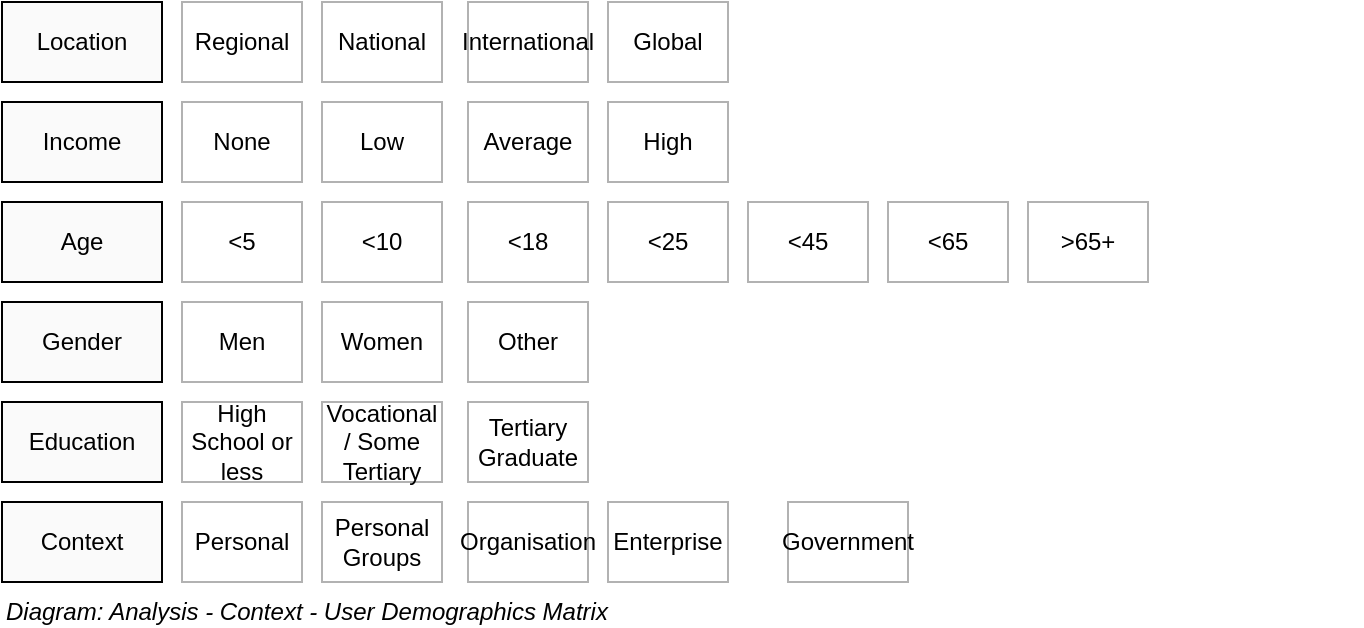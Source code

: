 <mxfile version="18.0.2" type="google"><diagram id="soazznC1tp6qN1Er3M_9" name="Context/Market Demographics"><mxGraphModel grid="1" page="1" gridSize="10" guides="1" tooltips="1" connect="1" arrows="1" fold="1" pageScale="1" pageWidth="827" pageHeight="1169" math="0" shadow="0"><root><mxCell id="WUpNR-s6P2ynB3ofU_-0-0"/><mxCell id="WUpNR-s6P2ynB3ofU_-0-1" value="Boxes and Lines" style="" parent="WUpNR-s6P2ynB3ofU_-0-0"/><mxCell id="0LC9tk6PH_DUXrRVonus-1" value="Income" style="rounded=0;whiteSpace=wrap;html=1;shadow=0;glass=0;comic=0;strokeColor=default;fillColor=#FAFAFA;fontSize=12;align=center;" vertex="1" parent="WUpNR-s6P2ynB3ofU_-0-1"><mxGeometry x="120.0" y="170" width="80" height="40" as="geometry"/></mxCell><mxCell id="0LC9tk6PH_DUXrRVonus-2" value="Gender" style="rounded=0;whiteSpace=wrap;html=1;shadow=0;glass=0;comic=0;strokeColor=default;fillColor=#FAFAFA;fontSize=12;align=center;" vertex="1" parent="WUpNR-s6P2ynB3ofU_-0-1"><mxGeometry x="120.0" y="270" width="80" height="40" as="geometry"/></mxCell><mxCell id="0LC9tk6PH_DUXrRVonus-3" value="Age" style="rounded=0;whiteSpace=wrap;html=1;shadow=0;glass=0;comic=0;strokeColor=default;fillColor=#FAFAFA;fontSize=12;align=center;" vertex="1" parent="WUpNR-s6P2ynB3ofU_-0-1"><mxGeometry x="120.0" y="220" width="80" height="40" as="geometry"/></mxCell><mxCell id="0LC9tk6PH_DUXrRVonus-4" value="Location" style="rounded=0;whiteSpace=wrap;html=1;shadow=0;glass=0;comic=0;strokeColor=default;fillColor=#FAFAFA;fontSize=12;align=center;" vertex="1" parent="WUpNR-s6P2ynB3ofU_-0-1"><mxGeometry x="120.0" y="120" width="80" height="40" as="geometry"/></mxCell><mxCell id="0LC9tk6PH_DUXrRVonus-5" value="Education" style="rounded=0;whiteSpace=wrap;html=1;shadow=0;glass=0;comic=0;strokeColor=default;fillColor=#FAFAFA;fontSize=12;align=center;" vertex="1" parent="WUpNR-s6P2ynB3ofU_-0-1"><mxGeometry x="120.0" y="320" width="80" height="40" as="geometry"/></mxCell><mxCell id="0LC9tk6PH_DUXrRVonus-6" value="Context" style="rounded=0;whiteSpace=wrap;html=1;shadow=0;glass=0;comic=0;strokeColor=default;fillColor=#FAFAFA;fontSize=12;align=center;" vertex="1" parent="WUpNR-s6P2ynB3ofU_-0-1"><mxGeometry x="120.0" y="370" width="80" height="40" as="geometry"/></mxCell><mxCell id="0LC9tk6PH_DUXrRVonus-7" value="Regional" style="rounded=0;whiteSpace=wrap;html=1;shadow=0;glass=0;comic=0;strokeColor=default;fillColor=none;fontSize=12;opacity=30;align=center;" vertex="1" parent="WUpNR-s6P2ynB3ofU_-0-1"><mxGeometry x="210.0" y="120" width="60" height="40" as="geometry"/></mxCell><mxCell id="0LC9tk6PH_DUXrRVonus-8" value="National" style="rounded=0;whiteSpace=wrap;html=1;shadow=0;glass=0;comic=0;strokeColor=default;fillColor=none;fontSize=12;opacity=30;align=center;" vertex="1" parent="WUpNR-s6P2ynB3ofU_-0-1"><mxGeometry x="280.0" y="120" width="60" height="40" as="geometry"/></mxCell><mxCell id="0LC9tk6PH_DUXrRVonus-9" value="International" style="rounded=0;whiteSpace=wrap;html=1;shadow=0;glass=0;comic=0;strokeColor=default;fillColor=none;fontSize=12;opacity=30;align=center;" vertex="1" parent="WUpNR-s6P2ynB3ofU_-0-1"><mxGeometry x="353.0" y="120" width="60" height="40" as="geometry"/></mxCell><mxCell id="0LC9tk6PH_DUXrRVonus-10" value="Global" style="rounded=0;whiteSpace=wrap;html=1;shadow=0;glass=0;comic=0;strokeColor=default;fillColor=none;fontSize=12;opacity=30;align=center;" vertex="1" parent="WUpNR-s6P2ynB3ofU_-0-1"><mxGeometry x="423.0" y="120" width="60" height="40" as="geometry"/></mxCell><mxCell id="0LC9tk6PH_DUXrRVonus-11" value="None" style="rounded=0;whiteSpace=wrap;html=1;shadow=0;glass=0;comic=0;strokeColor=default;fillColor=none;fontSize=12;opacity=30;align=center;" vertex="1" parent="WUpNR-s6P2ynB3ofU_-0-1"><mxGeometry x="210.0" y="170" width="60" height="40" as="geometry"/></mxCell><mxCell id="0LC9tk6PH_DUXrRVonus-12" value="Average" style="rounded=0;whiteSpace=wrap;html=1;shadow=0;glass=0;comic=0;strokeColor=default;fillColor=none;fontSize=12;opacity=30;align=center;" vertex="1" parent="WUpNR-s6P2ynB3ofU_-0-1"><mxGeometry x="353.0" y="170" width="60" height="40" as="geometry"/></mxCell><mxCell id="0LC9tk6PH_DUXrRVonus-13" value="Low" style="rounded=0;whiteSpace=wrap;html=1;shadow=0;glass=0;comic=0;strokeColor=default;fillColor=none;fontSize=12;opacity=30;align=center;" vertex="1" parent="WUpNR-s6P2ynB3ofU_-0-1"><mxGeometry x="280.0" y="170" width="60" height="40" as="geometry"/></mxCell><mxCell id="0LC9tk6PH_DUXrRVonus-14" value="High" style="rounded=0;whiteSpace=wrap;html=1;shadow=0;glass=0;comic=0;strokeColor=default;fillColor=none;fontSize=12;opacity=30;align=center;" vertex="1" parent="WUpNR-s6P2ynB3ofU_-0-1"><mxGeometry x="423.0" y="170" width="60" height="40" as="geometry"/></mxCell><mxCell id="0LC9tk6PH_DUXrRVonus-15" value="&amp;lt;5" style="rounded=0;whiteSpace=wrap;html=1;shadow=0;glass=0;comic=0;strokeColor=default;fillColor=none;fontSize=12;opacity=30;align=center;" vertex="1" parent="WUpNR-s6P2ynB3ofU_-0-1"><mxGeometry x="210.0" y="220" width="60" height="40" as="geometry"/></mxCell><mxCell id="0LC9tk6PH_DUXrRVonus-16" value="&amp;lt;10" style="rounded=0;whiteSpace=wrap;html=1;shadow=0;glass=0;comic=0;strokeColor=default;fillColor=none;fontSize=12;opacity=30;align=center;" vertex="1" parent="WUpNR-s6P2ynB3ofU_-0-1"><mxGeometry x="280.0" y="220" width="60" height="40" as="geometry"/></mxCell><mxCell id="0LC9tk6PH_DUXrRVonus-17" value="&amp;lt;18" style="rounded=0;whiteSpace=wrap;html=1;shadow=0;glass=0;comic=0;strokeColor=default;fillColor=none;fontSize=12;opacity=30;align=center;" vertex="1" parent="WUpNR-s6P2ynB3ofU_-0-1"><mxGeometry x="353.0" y="220" width="60" height="40" as="geometry"/></mxCell><mxCell id="0LC9tk6PH_DUXrRVonus-18" value="&amp;lt;25" style="rounded=0;whiteSpace=wrap;html=1;shadow=0;glass=0;comic=0;strokeColor=default;fillColor=none;fontSize=12;opacity=30;align=center;" vertex="1" parent="WUpNR-s6P2ynB3ofU_-0-1"><mxGeometry x="423.0" y="220" width="60" height="40" as="geometry"/></mxCell><mxCell id="0LC9tk6PH_DUXrRVonus-19" value="&amp;lt;45" style="rounded=0;whiteSpace=wrap;html=1;shadow=0;glass=0;comic=0;strokeColor=default;fillColor=none;fontSize=12;opacity=30;align=center;" vertex="1" parent="WUpNR-s6P2ynB3ofU_-0-1"><mxGeometry x="493.0" y="220" width="60" height="40" as="geometry"/></mxCell><mxCell id="0LC9tk6PH_DUXrRVonus-20" value="&amp;lt;65" style="rounded=0;whiteSpace=wrap;html=1;shadow=0;glass=0;comic=0;strokeColor=default;fillColor=none;fontSize=12;opacity=30;align=center;" vertex="1" parent="WUpNR-s6P2ynB3ofU_-0-1"><mxGeometry x="563.0" y="220" width="60" height="40" as="geometry"/></mxCell><mxCell id="0LC9tk6PH_DUXrRVonus-21" value="&amp;gt;65+" style="rounded=0;whiteSpace=wrap;html=1;shadow=0;glass=0;comic=0;strokeColor=default;fillColor=none;fontSize=12;opacity=30;align=center;" vertex="1" parent="WUpNR-s6P2ynB3ofU_-0-1"><mxGeometry x="633.0" y="220" width="60" height="40" as="geometry"/></mxCell><mxCell id="0LC9tk6PH_DUXrRVonus-22" value="Men" style="rounded=0;whiteSpace=wrap;html=1;shadow=0;glass=0;comic=0;strokeColor=default;fillColor=none;fontSize=12;opacity=30;align=center;" vertex="1" parent="WUpNR-s6P2ynB3ofU_-0-1"><mxGeometry x="210.0" y="270" width="60" height="40" as="geometry"/></mxCell><mxCell id="0LC9tk6PH_DUXrRVonus-23" value="Women" style="rounded=0;whiteSpace=wrap;html=1;shadow=0;glass=0;comic=0;strokeColor=default;fillColor=none;fontSize=12;opacity=30;align=center;" vertex="1" parent="WUpNR-s6P2ynB3ofU_-0-1"><mxGeometry x="280.0" y="270" width="60" height="40" as="geometry"/></mxCell><mxCell id="0LC9tk6PH_DUXrRVonus-24" value="Other" style="rounded=0;whiteSpace=wrap;html=1;shadow=0;glass=0;comic=0;strokeColor=default;fillColor=none;fontSize=12;opacity=30;align=center;" vertex="1" parent="WUpNR-s6P2ynB3ofU_-0-1"><mxGeometry x="353.0" y="270" width="60" height="40" as="geometry"/></mxCell><mxCell id="0LC9tk6PH_DUXrRVonus-25" value="High School or less" style="rounded=0;whiteSpace=wrap;html=1;shadow=0;glass=0;comic=0;strokeColor=default;fillColor=none;fontSize=12;opacity=30;align=center;" vertex="1" parent="WUpNR-s6P2ynB3ofU_-0-1"><mxGeometry x="210.0" y="320" width="60" height="40" as="geometry"/></mxCell><mxCell id="0LC9tk6PH_DUXrRVonus-26" value="Vocational / Some Tertiary" style="rounded=0;whiteSpace=wrap;html=1;shadow=0;glass=0;comic=0;strokeColor=default;fillColor=none;fontSize=12;opacity=30;align=center;" vertex="1" parent="WUpNR-s6P2ynB3ofU_-0-1"><mxGeometry x="280.0" y="320" width="60" height="40" as="geometry"/></mxCell><mxCell id="0LC9tk6PH_DUXrRVonus-27" value="Tertiary Graduate" style="rounded=0;whiteSpace=wrap;html=1;shadow=0;glass=0;comic=0;strokeColor=default;fillColor=none;fontSize=12;opacity=30;align=center;" vertex="1" parent="WUpNR-s6P2ynB3ofU_-0-1"><mxGeometry x="353.0" y="320" width="60" height="40" as="geometry"/></mxCell><mxCell id="0LC9tk6PH_DUXrRVonus-29" value="Personal" style="rounded=0;whiteSpace=wrap;html=1;shadow=0;glass=0;comic=0;strokeColor=default;fillColor=none;fontSize=12;opacity=30;align=center;" vertex="1" parent="WUpNR-s6P2ynB3ofU_-0-1"><mxGeometry x="210.0" y="370" width="60" height="40" as="geometry"/></mxCell><mxCell id="0LC9tk6PH_DUXrRVonus-30" value="Personal Groups" style="rounded=0;whiteSpace=wrap;html=1;shadow=0;glass=0;comic=0;strokeColor=default;fillColor=none;fontSize=12;opacity=30;align=center;" vertex="1" parent="WUpNR-s6P2ynB3ofU_-0-1"><mxGeometry x="280.0" y="370" width="60" height="40" as="geometry"/></mxCell><mxCell id="0LC9tk6PH_DUXrRVonus-32" value="Organisation" style="rounded=0;whiteSpace=wrap;html=1;shadow=0;glass=0;comic=0;strokeColor=default;fillColor=none;fontSize=12;opacity=30;align=center;" vertex="1" parent="WUpNR-s6P2ynB3ofU_-0-1"><mxGeometry x="353.0" y="370" width="60" height="40" as="geometry"/></mxCell><mxCell id="0LC9tk6PH_DUXrRVonus-33" value="Enterprise" style="rounded=0;whiteSpace=wrap;html=1;shadow=0;glass=0;comic=0;strokeColor=default;fillColor=none;fontSize=12;opacity=30;align=center;" vertex="1" parent="WUpNR-s6P2ynB3ofU_-0-1"><mxGeometry x="423.0" y="370" width="60" height="40" as="geometry"/></mxCell><mxCell id="0LC9tk6PH_DUXrRVonus-34" value="Government" style="rounded=0;whiteSpace=wrap;html=1;shadow=0;glass=0;comic=0;strokeColor=default;fillColor=none;fontSize=12;opacity=30;align=center;" vertex="1" parent="WUpNR-s6P2ynB3ofU_-0-1"><mxGeometry x="513.0" y="370" width="60" height="40" as="geometry"/></mxCell><mxCell id="AcfR7KNxtnxHpDWgVPFE-0" value="Title" style="" parent="WUpNR-s6P2ynB3ofU_-0-0"/><mxCell id="YaivHemF8MwK66GiQD_H-1" value="Diagram: Analysis - Context - User Demographics Matrix" style="text;html=1;strokeColor=none;fillColor=none;align=left;verticalAlign=middle;whiteSpace=wrap;rounded=0;fontSize=12;fontStyle=2" vertex="1" parent="AcfR7KNxtnxHpDWgVPFE-0"><mxGeometry x="120" y="420" width="680" height="10" as="geometry"/></mxCell></root></mxGraphModel></diagram></mxfile>